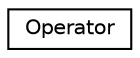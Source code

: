 digraph "类继承关系图"
{
 // INTERACTIVE_SVG=YES
 // LATEX_PDF_SIZE
  edge [fontname="Helvetica",fontsize="10",labelfontname="Helvetica",labelfontsize="10"];
  node [fontname="Helvetica",fontsize="10",shape=record];
  rankdir="LR";
  Node0 [label="Operator",height=0.2,width=0.4,color="black", fillcolor="white", style="filled",URL="$d0/d99/class_operator.html",tooltip="Class representing operators that can appear in template expressions"];
}
